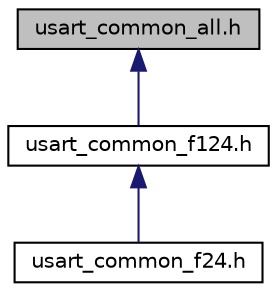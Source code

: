 digraph "usart_common_all.h"
{
  edge [fontname="Helvetica",fontsize="10",labelfontname="Helvetica",labelfontsize="10"];
  node [fontname="Helvetica",fontsize="10",shape=record];
  Node1 [label="usart_common_all.h",height=0.2,width=0.4,color="black", fillcolor="grey75", style="filled", fontcolor="black"];
  Node1 -> Node2 [dir="back",color="midnightblue",fontsize="10",style="solid",fontname="Helvetica"];
  Node2 [label="usart_common_f124.h",height=0.2,width=0.4,color="black", fillcolor="white", style="filled",URL="$usart__common__f124_8h.html"];
  Node2 -> Node3 [dir="back",color="midnightblue",fontsize="10",style="solid",fontname="Helvetica"];
  Node3 [label="usart_common_f24.h",height=0.2,width=0.4,color="black", fillcolor="white", style="filled",URL="$usart__common__f24_8h.html"];
}
